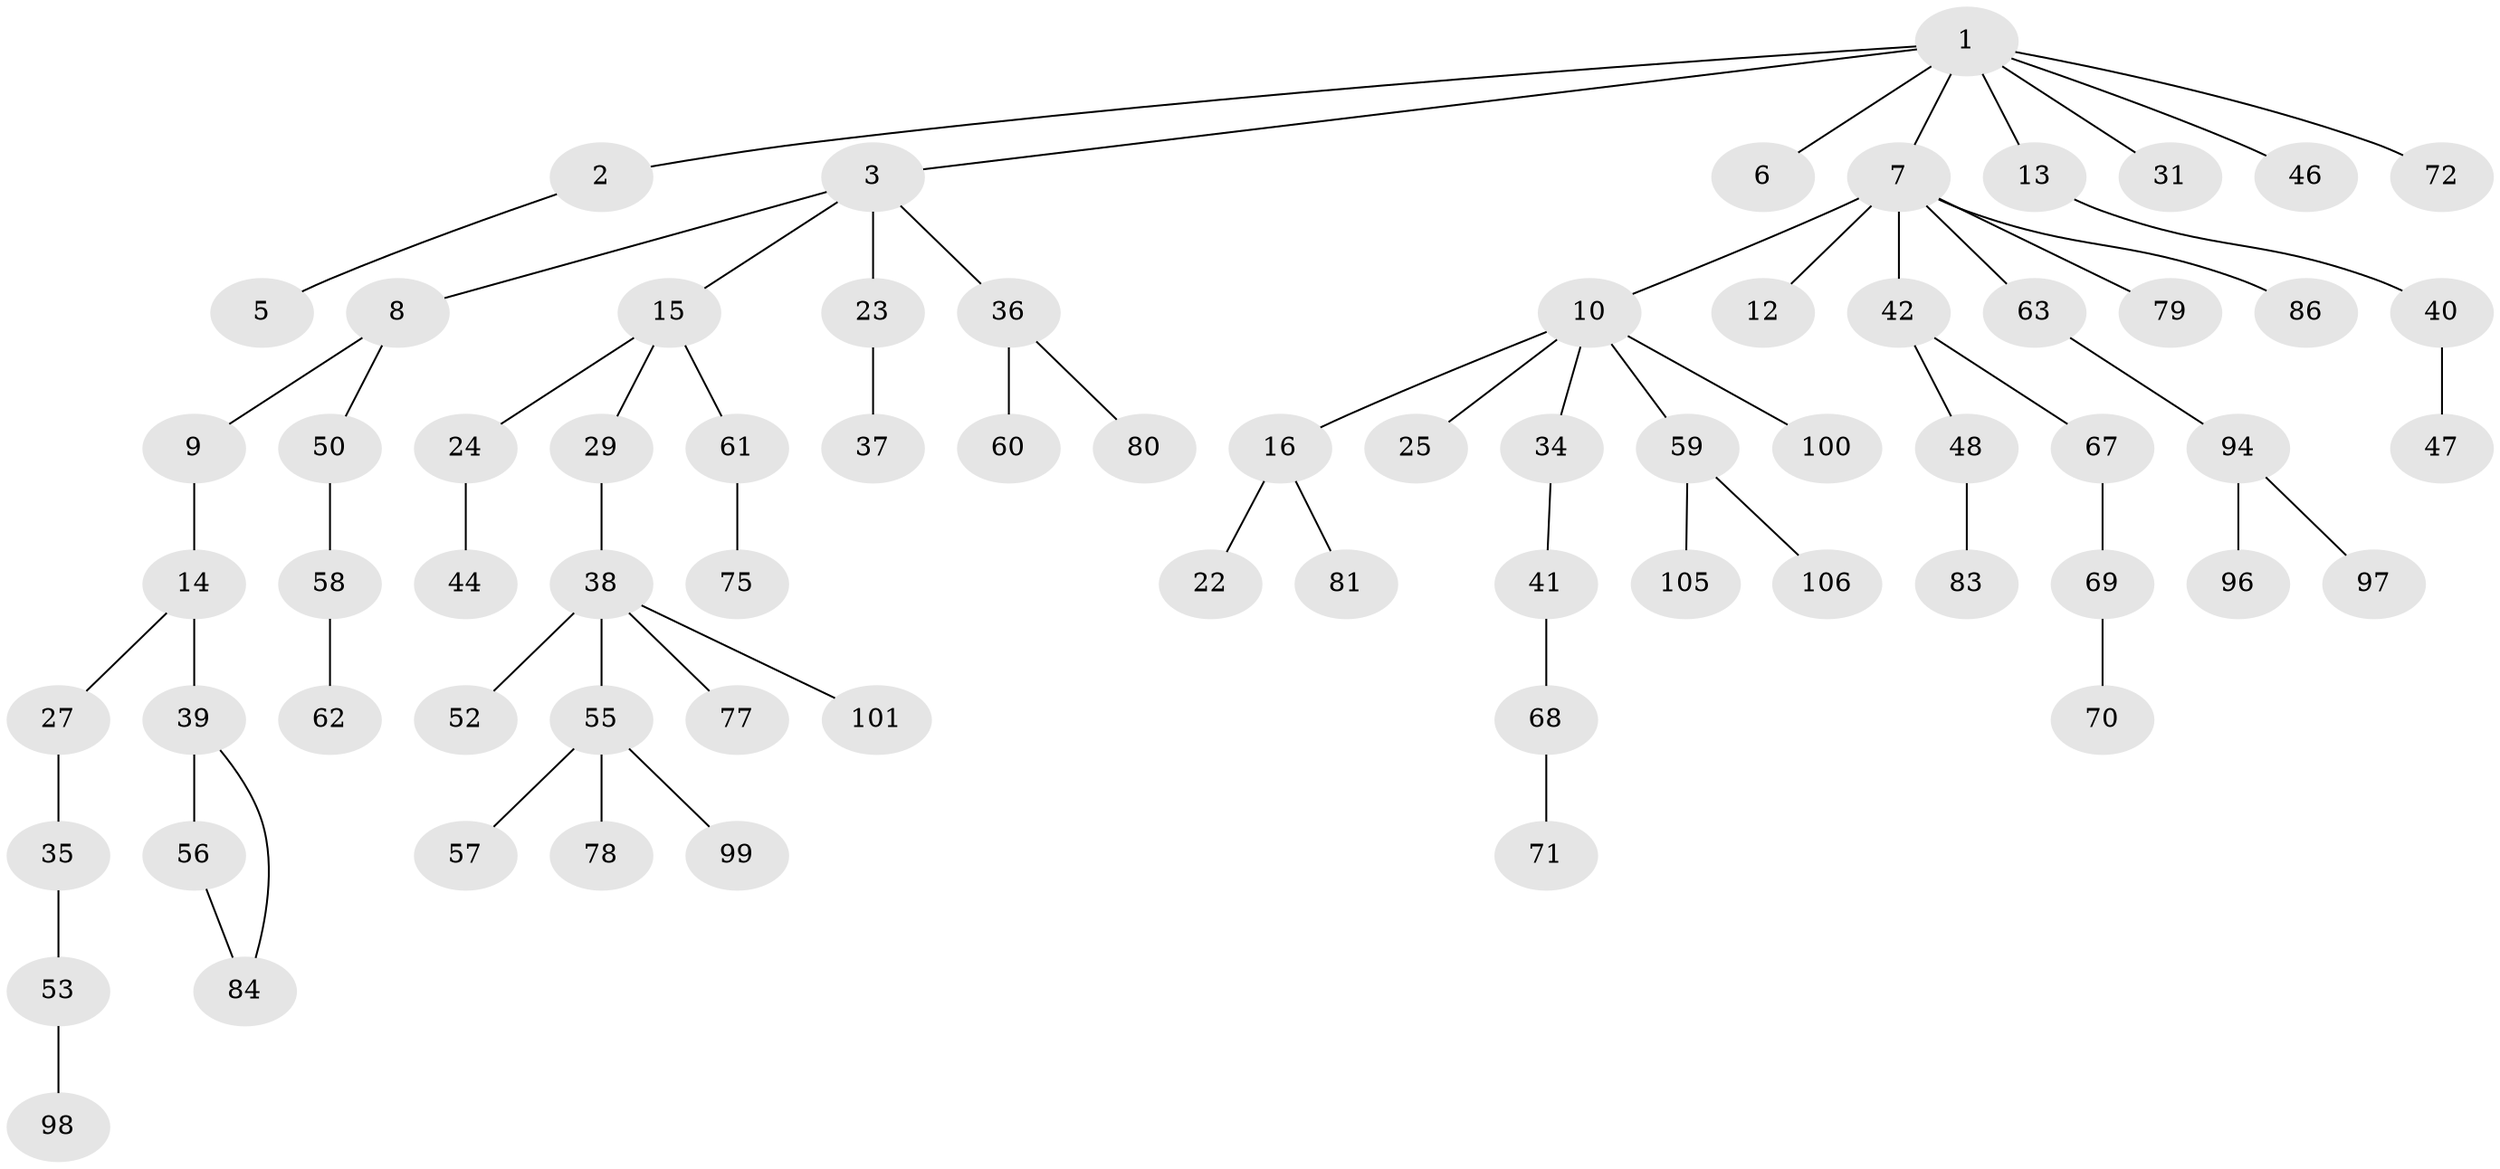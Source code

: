 // original degree distribution, {8: 0.009433962264150943, 3: 0.14150943396226415, 6: 0.009433962264150943, 1: 0.46226415094339623, 2: 0.2830188679245283, 7: 0.009433962264150943, 4: 0.07547169811320754, 5: 0.009433962264150943}
// Generated by graph-tools (version 1.1) at 2025/10/02/27/25 16:10:55]
// undirected, 70 vertices, 70 edges
graph export_dot {
graph [start="1"]
  node [color=gray90,style=filled];
  1 [super="+18"];
  2 [super="+4"];
  3 [super="+32"];
  5 [super="+30"];
  6 [super="+21"];
  7 [super="+43"];
  8 [super="+26"];
  9 [super="+19"];
  10 [super="+11"];
  12 [super="+49"];
  13;
  14 [super="+17"];
  15 [super="+20"];
  16;
  22;
  23 [super="+28"];
  24 [super="+33"];
  25;
  27;
  29;
  31 [super="+51"];
  34 [super="+76"];
  35 [super="+65"];
  36 [super="+64"];
  37;
  38 [super="+45"];
  39 [super="+88"];
  40;
  41 [super="+73"];
  42 [super="+54"];
  44;
  46;
  47;
  48 [super="+82"];
  50;
  52;
  53;
  55 [super="+89"];
  56;
  57;
  58 [super="+91"];
  59 [super="+95"];
  60 [super="+90"];
  61 [super="+92"];
  62 [super="+85"];
  63 [super="+66"];
  67 [super="+74"];
  68;
  69;
  70 [super="+93"];
  71;
  72;
  75;
  77;
  78;
  79;
  80;
  81;
  83;
  84;
  86 [super="+87"];
  94 [super="+102"];
  96;
  97 [super="+104"];
  98 [super="+103"];
  99;
  100;
  101;
  105;
  106;
  1 -- 2;
  1 -- 3;
  1 -- 6;
  1 -- 7;
  1 -- 13;
  1 -- 31;
  1 -- 72;
  1 -- 46;
  2 -- 5;
  3 -- 8;
  3 -- 15;
  3 -- 23;
  3 -- 36;
  7 -- 10;
  7 -- 12;
  7 -- 42;
  7 -- 63;
  7 -- 79;
  7 -- 86;
  8 -- 9;
  8 -- 50;
  9 -- 14;
  10 -- 16;
  10 -- 25;
  10 -- 34;
  10 -- 59;
  10 -- 100;
  13 -- 40;
  14 -- 27;
  14 -- 39;
  15 -- 24;
  15 -- 29;
  15 -- 61;
  16 -- 22;
  16 -- 81;
  23 -- 37;
  24 -- 44;
  27 -- 35;
  29 -- 38;
  34 -- 41;
  35 -- 53;
  36 -- 60;
  36 -- 80;
  38 -- 52;
  38 -- 77;
  38 -- 101;
  38 -- 55;
  39 -- 56;
  39 -- 84;
  40 -- 47;
  41 -- 68;
  42 -- 48;
  42 -- 67;
  48 -- 83;
  50 -- 58;
  53 -- 98;
  55 -- 57;
  55 -- 78;
  55 -- 99;
  56 -- 84;
  58 -- 62;
  59 -- 105;
  59 -- 106;
  61 -- 75;
  63 -- 94;
  67 -- 69;
  68 -- 71;
  69 -- 70;
  94 -- 96;
  94 -- 97;
}
